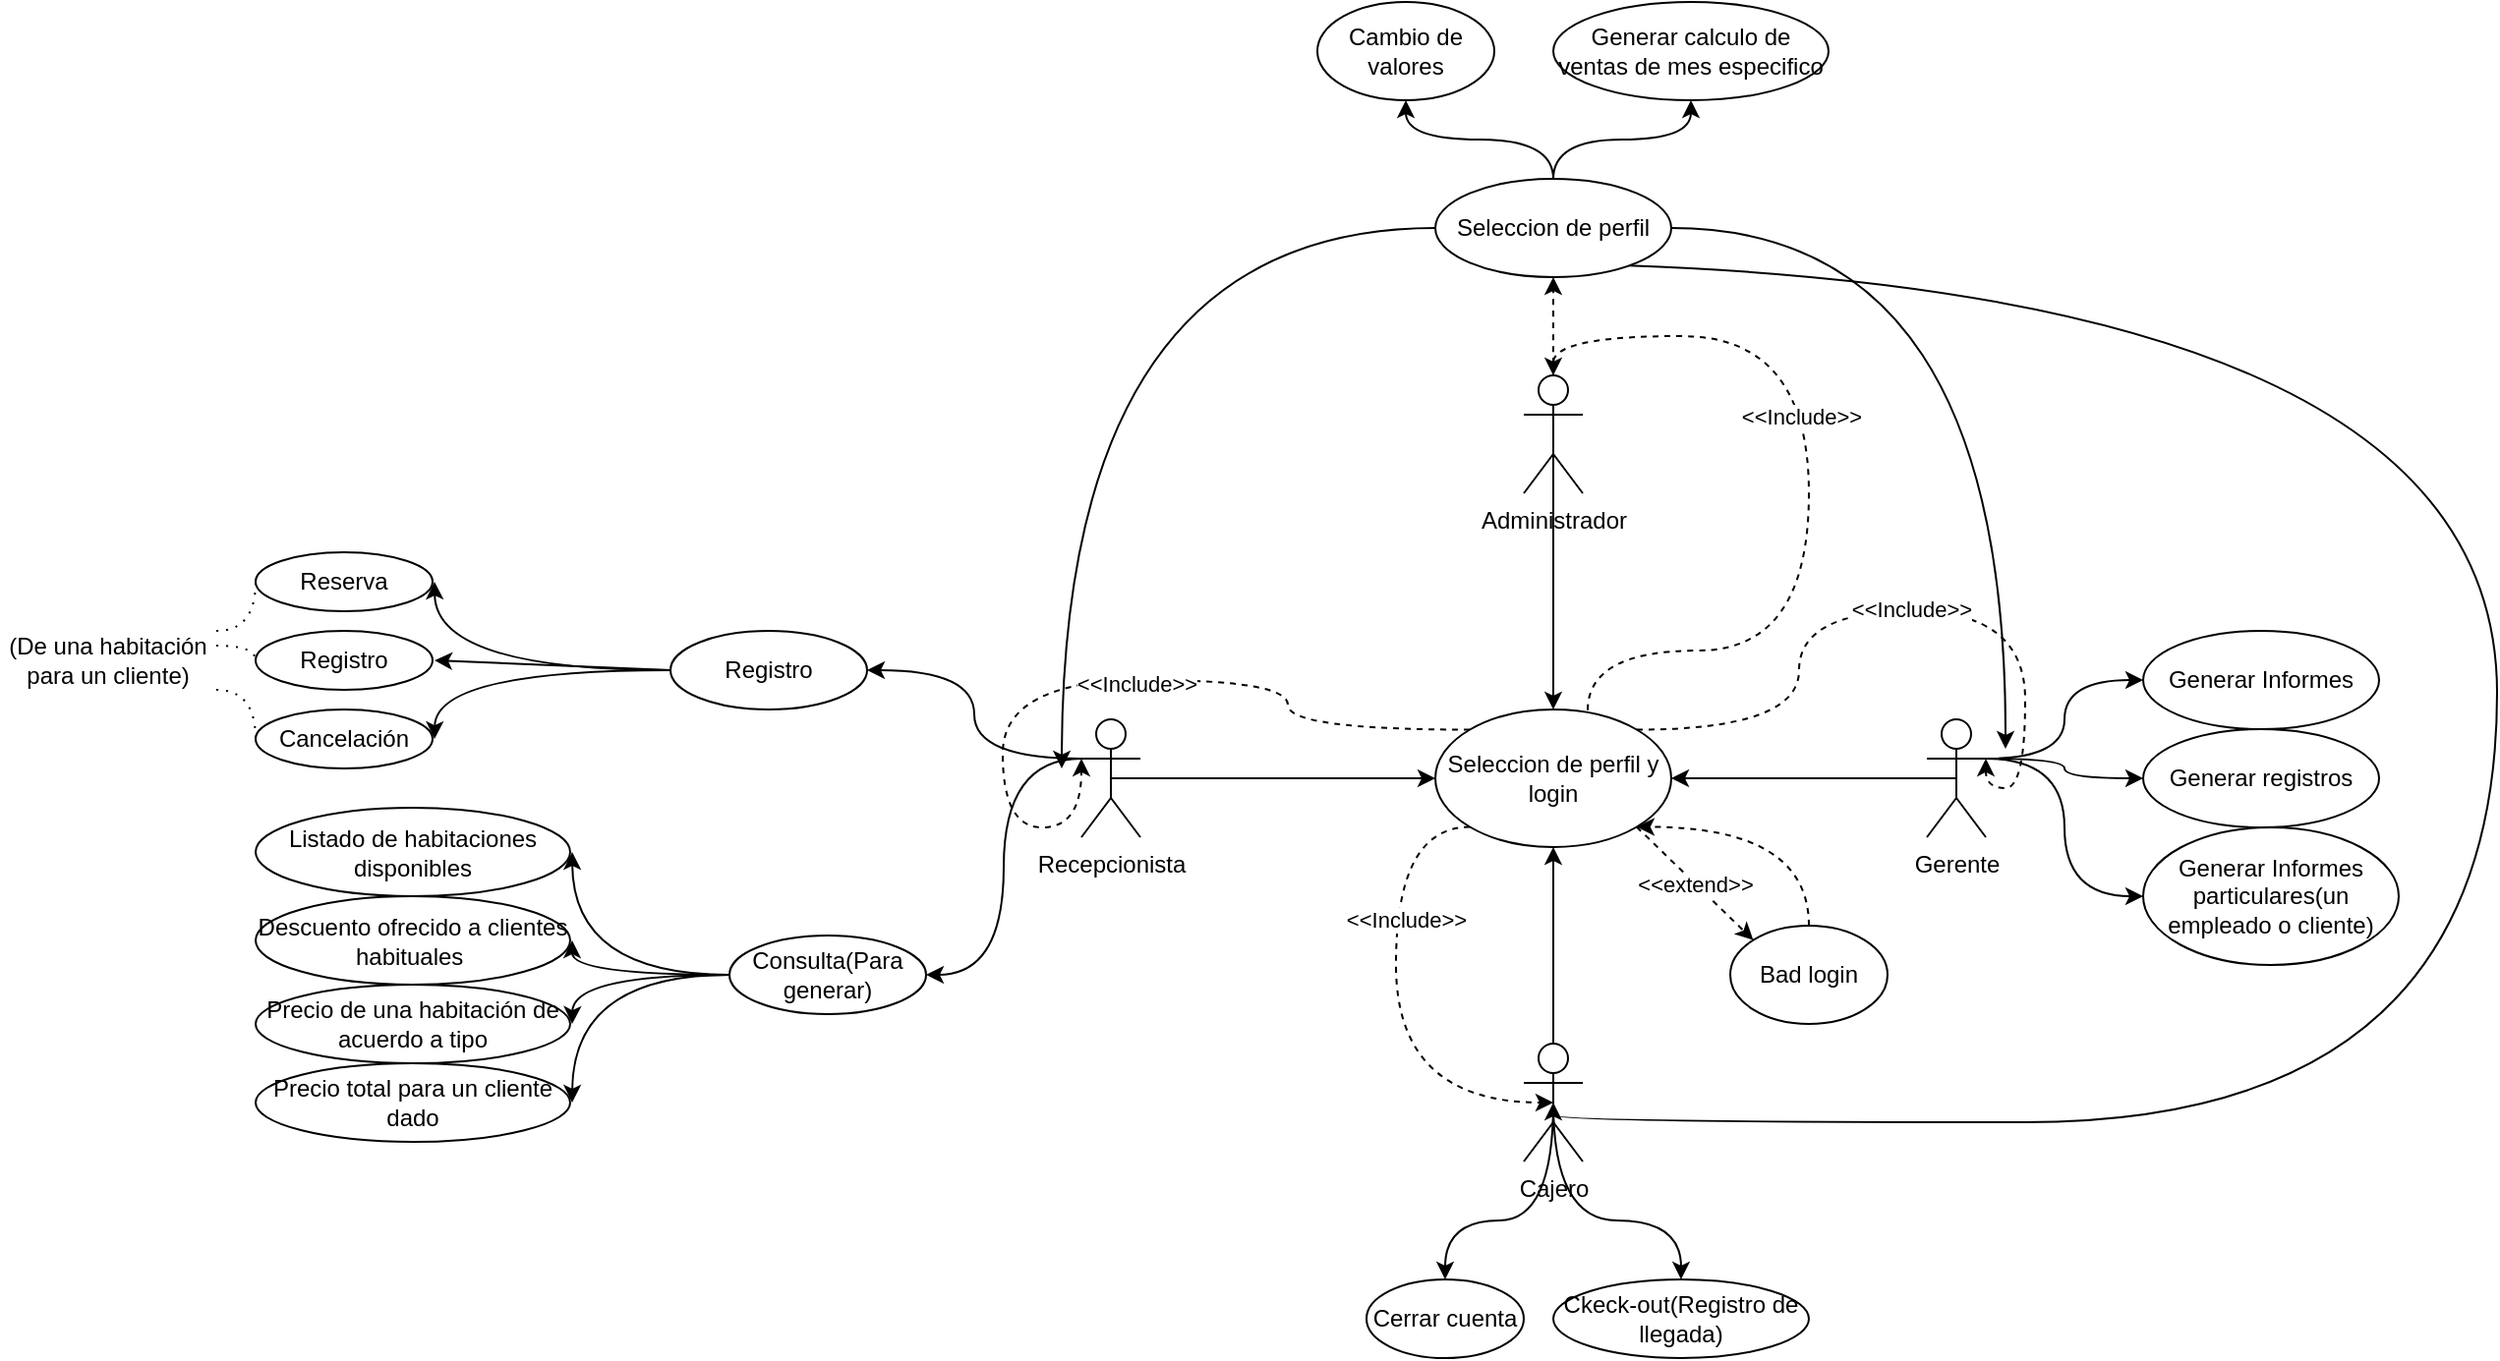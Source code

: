 <mxfile version="17.4.6" type="device"><diagram id="VqZJlKPO-bQIHfbDPJmO" name="Page-1"><mxGraphModel dx="1712" dy="1938" grid="1" gridSize="10" guides="1" tooltips="1" connect="1" arrows="1" fold="1" page="1" pageScale="1" pageWidth="1169" pageHeight="1654" math="0" shadow="0"><root><mxCell id="0"/><mxCell id="1" parent="0"/><mxCell id="wMid1e7h--nUriJLEsc2-18" style="edgeStyle=orthogonalEdgeStyle;rounded=0;orthogonalLoop=1;jettySize=auto;html=1;exitX=0.5;exitY=0.5;exitDx=0;exitDy=0;exitPerimeter=0;entryX=0;entryY=0.5;entryDx=0;entryDy=0;" edge="1" parent="1" source="wMid1e7h--nUriJLEsc2-1" target="wMid1e7h--nUriJLEsc2-8"><mxGeometry relative="1" as="geometry"/></mxCell><mxCell id="wMid1e7h--nUriJLEsc2-27" style="edgeStyle=orthogonalEdgeStyle;curved=1;rounded=0;orthogonalLoop=1;jettySize=auto;html=1;exitX=0;exitY=0.333;exitDx=0;exitDy=0;exitPerimeter=0;entryX=1;entryY=0.5;entryDx=0;entryDy=0;" edge="1" parent="1" source="wMid1e7h--nUriJLEsc2-1" target="wMid1e7h--nUriJLEsc2-26"><mxGeometry relative="1" as="geometry"/></mxCell><mxCell id="wMid1e7h--nUriJLEsc2-28" style="edgeStyle=orthogonalEdgeStyle;curved=1;rounded=0;orthogonalLoop=1;jettySize=auto;html=1;exitX=0;exitY=0.333;exitDx=0;exitDy=0;exitPerimeter=0;entryX=1;entryY=0.5;entryDx=0;entryDy=0;" edge="1" parent="1" source="wMid1e7h--nUriJLEsc2-1" target="wMid1e7h--nUriJLEsc2-25"><mxGeometry relative="1" as="geometry"/></mxCell><mxCell id="wMid1e7h--nUriJLEsc2-1" value="Recepcionista" style="shape=umlActor;verticalLabelPosition=bottom;verticalAlign=top;html=1;outlineConnect=0;" vertex="1" parent="1"><mxGeometry x="420" y="295" width="30" height="60" as="geometry"/></mxCell><mxCell id="wMid1e7h--nUriJLEsc2-13" style="edgeStyle=orthogonalEdgeStyle;rounded=0;orthogonalLoop=1;jettySize=auto;html=1;exitX=0.5;exitY=0;exitDx=0;exitDy=0;exitPerimeter=0;entryX=0.5;entryY=1;entryDx=0;entryDy=0;" edge="1" parent="1" source="wMid1e7h--nUriJLEsc2-3" target="wMid1e7h--nUriJLEsc2-8"><mxGeometry relative="1" as="geometry"/></mxCell><mxCell id="wMid1e7h--nUriJLEsc2-57" style="edgeStyle=orthogonalEdgeStyle;curved=1;rounded=0;orthogonalLoop=1;jettySize=auto;html=1;exitX=0.5;exitY=0.5;exitDx=0;exitDy=0;exitPerimeter=0;entryX=0.5;entryY=0;entryDx=0;entryDy=0;endArrow=classic;endFill=1;" edge="1" parent="1" source="wMid1e7h--nUriJLEsc2-3" target="wMid1e7h--nUriJLEsc2-49"><mxGeometry relative="1" as="geometry"/></mxCell><mxCell id="wMid1e7h--nUriJLEsc2-58" style="edgeStyle=orthogonalEdgeStyle;curved=1;rounded=0;orthogonalLoop=1;jettySize=auto;html=1;exitX=0.5;exitY=0.5;exitDx=0;exitDy=0;exitPerimeter=0;entryX=0.5;entryY=0;entryDx=0;entryDy=0;endArrow=classic;endFill=1;" edge="1" parent="1" source="wMid1e7h--nUriJLEsc2-3" target="wMid1e7h--nUriJLEsc2-50"><mxGeometry relative="1" as="geometry"/></mxCell><mxCell id="wMid1e7h--nUriJLEsc2-3" value="Cajero" style="shape=umlActor;verticalLabelPosition=bottom;verticalAlign=top;html=1;outlineConnect=0;" vertex="1" parent="1"><mxGeometry x="645" y="460" width="30" height="60" as="geometry"/></mxCell><mxCell id="wMid1e7h--nUriJLEsc2-16" style="edgeStyle=orthogonalEdgeStyle;rounded=0;orthogonalLoop=1;jettySize=auto;html=1;exitX=0.5;exitY=0.5;exitDx=0;exitDy=0;exitPerimeter=0;entryX=1;entryY=0.5;entryDx=0;entryDy=0;" edge="1" parent="1" source="wMid1e7h--nUriJLEsc2-4" target="wMid1e7h--nUriJLEsc2-8"><mxGeometry relative="1" as="geometry"/></mxCell><mxCell id="wMid1e7h--nUriJLEsc2-54" style="edgeStyle=orthogonalEdgeStyle;curved=1;rounded=0;orthogonalLoop=1;jettySize=auto;html=1;exitX=1;exitY=0.333;exitDx=0;exitDy=0;exitPerimeter=0;entryX=0;entryY=0.5;entryDx=0;entryDy=0;endArrow=classic;endFill=1;" edge="1" parent="1" source="wMid1e7h--nUriJLEsc2-4" target="wMid1e7h--nUriJLEsc2-51"><mxGeometry relative="1" as="geometry"/></mxCell><mxCell id="wMid1e7h--nUriJLEsc2-55" style="edgeStyle=orthogonalEdgeStyle;curved=1;rounded=0;orthogonalLoop=1;jettySize=auto;html=1;exitX=1;exitY=0.333;exitDx=0;exitDy=0;exitPerimeter=0;entryX=0;entryY=0.5;entryDx=0;entryDy=0;endArrow=classic;endFill=1;" edge="1" parent="1" source="wMid1e7h--nUriJLEsc2-4" target="wMid1e7h--nUriJLEsc2-52"><mxGeometry relative="1" as="geometry"/></mxCell><mxCell id="wMid1e7h--nUriJLEsc2-56" style="edgeStyle=orthogonalEdgeStyle;curved=1;rounded=0;orthogonalLoop=1;jettySize=auto;html=1;exitX=1;exitY=0.333;exitDx=0;exitDy=0;exitPerimeter=0;entryX=0;entryY=0.5;entryDx=0;entryDy=0;endArrow=classic;endFill=1;" edge="1" parent="1" source="wMid1e7h--nUriJLEsc2-4" target="wMid1e7h--nUriJLEsc2-53"><mxGeometry relative="1" as="geometry"/></mxCell><mxCell id="wMid1e7h--nUriJLEsc2-4" value="Gerente" style="shape=umlActor;verticalLabelPosition=bottom;verticalAlign=top;html=1;outlineConnect=0;" vertex="1" parent="1"><mxGeometry x="850" y="295" width="30" height="60" as="geometry"/></mxCell><mxCell id="wMid1e7h--nUriJLEsc2-14" style="edgeStyle=orthogonalEdgeStyle;rounded=0;orthogonalLoop=1;jettySize=auto;html=1;exitX=0.5;exitY=0.5;exitDx=0;exitDy=0;exitPerimeter=0;entryX=0.5;entryY=0;entryDx=0;entryDy=0;" edge="1" parent="1" source="wMid1e7h--nUriJLEsc2-5" target="wMid1e7h--nUriJLEsc2-8"><mxGeometry relative="1" as="geometry"/></mxCell><mxCell id="wMid1e7h--nUriJLEsc2-66" style="edgeStyle=orthogonalEdgeStyle;curved=1;rounded=0;orthogonalLoop=1;jettySize=auto;html=1;exitX=0.5;exitY=0;exitDx=0;exitDy=0;exitPerimeter=0;entryX=0.5;entryY=1;entryDx=0;entryDy=0;dashed=1;endArrow=classic;endFill=1;" edge="1" parent="1" source="wMid1e7h--nUriJLEsc2-5" target="wMid1e7h--nUriJLEsc2-65"><mxGeometry relative="1" as="geometry"/></mxCell><mxCell id="wMid1e7h--nUriJLEsc2-5" value="Administrador" style="shape=umlActor;verticalLabelPosition=bottom;verticalAlign=top;html=1;outlineConnect=0;" vertex="1" parent="1"><mxGeometry x="645" y="120" width="30" height="60" as="geometry"/></mxCell><mxCell id="wMid1e7h--nUriJLEsc2-21" value="&amp;lt;&amp;lt;extend&amp;gt;&amp;gt;" style="rounded=0;orthogonalLoop=1;jettySize=auto;html=1;exitX=1;exitY=1;exitDx=0;exitDy=0;entryX=0;entryY=0;entryDx=0;entryDy=0;dashed=1;" edge="1" parent="1" source="wMid1e7h--nUriJLEsc2-8" target="wMid1e7h--nUriJLEsc2-20"><mxGeometry relative="1" as="geometry"/></mxCell><mxCell id="wMid1e7h--nUriJLEsc2-59" style="edgeStyle=orthogonalEdgeStyle;curved=1;rounded=0;orthogonalLoop=1;jettySize=auto;html=1;exitX=0;exitY=0;exitDx=0;exitDy=0;entryX=0;entryY=0.333;entryDx=0;entryDy=0;entryPerimeter=0;endArrow=classic;endFill=1;dashed=1;" edge="1" parent="1" source="wMid1e7h--nUriJLEsc2-8" target="wMid1e7h--nUriJLEsc2-1"><mxGeometry relative="1" as="geometry"><Array as="points"><mxPoint x="525" y="300"/><mxPoint x="525" y="275"/><mxPoint x="380" y="275"/><mxPoint x="380" y="350"/><mxPoint x="420" y="350"/></Array></mxGeometry></mxCell><mxCell id="wMid1e7h--nUriJLEsc2-63" value="&amp;lt;&amp;lt;Include&amp;gt;&amp;gt;" style="edgeLabel;html=1;align=center;verticalAlign=middle;resizable=0;points=[];" vertex="1" connectable="0" parent="wMid1e7h--nUriJLEsc2-59"><mxGeometry x="-0.054" y="2" relative="1" as="geometry"><mxPoint as="offset"/></mxGeometry></mxCell><mxCell id="wMid1e7h--nUriJLEsc2-60" style="edgeStyle=orthogonalEdgeStyle;curved=1;rounded=0;orthogonalLoop=1;jettySize=auto;html=1;exitX=1;exitY=0;exitDx=0;exitDy=0;entryX=1;entryY=0.333;entryDx=0;entryDy=0;entryPerimeter=0;endArrow=classic;endFill=1;dashed=1;" edge="1" parent="1" source="wMid1e7h--nUriJLEsc2-8" target="wMid1e7h--nUriJLEsc2-4"><mxGeometry relative="1" as="geometry"><Array as="points"><mxPoint x="785" y="300"/><mxPoint x="785" y="240"/><mxPoint x="900" y="240"/><mxPoint x="900" y="330"/><mxPoint x="880" y="330"/></Array></mxGeometry></mxCell><mxCell id="wMid1e7h--nUriJLEsc2-64" value="&amp;lt;&amp;lt;Include&amp;gt;&amp;gt;" style="edgeLabel;html=1;align=center;verticalAlign=middle;resizable=0;points=[];" vertex="1" connectable="0" parent="wMid1e7h--nUriJLEsc2-60"><mxGeometry x="0.037" y="1" relative="1" as="geometry"><mxPoint x="1" as="offset"/></mxGeometry></mxCell><mxCell id="wMid1e7h--nUriJLEsc2-61" style="edgeStyle=orthogonalEdgeStyle;curved=1;rounded=0;orthogonalLoop=1;jettySize=auto;html=1;exitX=0;exitY=1;exitDx=0;exitDy=0;endArrow=classic;endFill=1;entryX=0.5;entryY=0.5;entryDx=0;entryDy=0;entryPerimeter=0;dashed=1;" edge="1" parent="1" source="wMid1e7h--nUriJLEsc2-8" target="wMid1e7h--nUriJLEsc2-3"><mxGeometry relative="1" as="geometry"><mxPoint x="560" y="510" as="targetPoint"/><Array as="points"><mxPoint x="580" y="349"/><mxPoint x="580" y="490"/></Array></mxGeometry></mxCell><mxCell id="wMid1e7h--nUriJLEsc2-62" value="&amp;lt;&amp;lt;Include&amp;gt;&amp;gt;" style="edgeLabel;html=1;align=center;verticalAlign=middle;resizable=0;points=[];" vertex="1" connectable="0" parent="wMid1e7h--nUriJLEsc2-61"><mxGeometry x="-0.346" y="5" relative="1" as="geometry"><mxPoint as="offset"/></mxGeometry></mxCell><mxCell id="wMid1e7h--nUriJLEsc2-67" style="edgeStyle=orthogonalEdgeStyle;curved=1;rounded=0;orthogonalLoop=1;jettySize=auto;html=1;entryX=0.5;entryY=0;entryDx=0;entryDy=0;entryPerimeter=0;dashed=1;endArrow=classic;endFill=1;exitX=0.646;exitY=0.006;exitDx=0;exitDy=0;exitPerimeter=0;" edge="1" parent="1" source="wMid1e7h--nUriJLEsc2-8" target="wMid1e7h--nUriJLEsc2-5"><mxGeometry relative="1" as="geometry"><mxPoint x="670" y="260" as="sourcePoint"/><Array as="points"><mxPoint x="678" y="260"/><mxPoint x="790" y="260"/><mxPoint x="790" y="100"/><mxPoint x="660" y="100"/></Array></mxGeometry></mxCell><mxCell id="wMid1e7h--nUriJLEsc2-68" value="&amp;lt;&amp;lt;Include&amp;gt;&amp;gt;" style="edgeLabel;html=1;align=center;verticalAlign=middle;resizable=0;points=[];" vertex="1" connectable="0" parent="wMid1e7h--nUriJLEsc2-67"><mxGeometry x="0.156" y="4" relative="1" as="geometry"><mxPoint as="offset"/></mxGeometry></mxCell><mxCell id="wMid1e7h--nUriJLEsc2-8" value="Seleccion de perfil y login" style="ellipse;whiteSpace=wrap;html=1;" vertex="1" parent="1"><mxGeometry x="600" y="290" width="120" height="70" as="geometry"/></mxCell><mxCell id="wMid1e7h--nUriJLEsc2-22" style="edgeStyle=orthogonalEdgeStyle;rounded=0;orthogonalLoop=1;jettySize=auto;html=1;exitX=0.5;exitY=0;exitDx=0;exitDy=0;entryX=1;entryY=1;entryDx=0;entryDy=0;curved=1;dashed=1;" edge="1" parent="1" source="wMid1e7h--nUriJLEsc2-20" target="wMid1e7h--nUriJLEsc2-8"><mxGeometry relative="1" as="geometry"><Array as="points"><mxPoint x="790" y="350"/></Array></mxGeometry></mxCell><mxCell id="wMid1e7h--nUriJLEsc2-20" value="Bad login" style="ellipse;whiteSpace=wrap;html=1;" vertex="1" parent="1"><mxGeometry x="750" y="400" width="80" height="50" as="geometry"/></mxCell><mxCell id="wMid1e7h--nUriJLEsc2-36" style="edgeStyle=orthogonalEdgeStyle;curved=1;rounded=0;orthogonalLoop=1;jettySize=auto;html=1;exitX=0;exitY=0.5;exitDx=0;exitDy=0;entryX=1;entryY=0.5;entryDx=0;entryDy=0;endArrow=classic;endFill=1;" edge="1" parent="1" source="wMid1e7h--nUriJLEsc2-25"><mxGeometry relative="1" as="geometry"><mxPoint x="91" y="225" as="targetPoint"/></mxGeometry></mxCell><mxCell id="wMid1e7h--nUriJLEsc2-37" value="" style="rounded=0;orthogonalLoop=1;jettySize=auto;html=1;exitX=0;exitY=0.5;exitDx=0;exitDy=0;entryX=1;entryY=0.5;entryDx=0;entryDy=0;endArrow=classic;endFill=1;" edge="1" parent="1" source="wMid1e7h--nUriJLEsc2-25"><mxGeometry relative="1" as="geometry"><mxPoint x="91" y="265" as="targetPoint"/></mxGeometry></mxCell><mxCell id="wMid1e7h--nUriJLEsc2-38" style="edgeStyle=orthogonalEdgeStyle;curved=1;rounded=0;orthogonalLoop=1;jettySize=auto;html=1;exitX=0;exitY=0.5;exitDx=0;exitDy=0;entryX=1;entryY=0.5;entryDx=0;entryDy=0;endArrow=classic;endFill=1;" edge="1" parent="1" source="wMid1e7h--nUriJLEsc2-25"><mxGeometry relative="1" as="geometry"><mxPoint x="91" y="305" as="targetPoint"/></mxGeometry></mxCell><mxCell id="wMid1e7h--nUriJLEsc2-25" value="Registro" style="ellipse;whiteSpace=wrap;html=1;" vertex="1" parent="1"><mxGeometry x="211" y="250" width="100" height="40" as="geometry"/></mxCell><mxCell id="wMid1e7h--nUriJLEsc2-44" style="edgeStyle=orthogonalEdgeStyle;curved=1;rounded=0;orthogonalLoop=1;jettySize=auto;html=1;exitX=0;exitY=0.5;exitDx=0;exitDy=0;entryX=1;entryY=0.5;entryDx=0;entryDy=0;endArrow=classic;endFill=1;" edge="1" parent="1" source="wMid1e7h--nUriJLEsc2-26"><mxGeometry relative="1" as="geometry"><mxPoint x="161.0" y="362.5" as="targetPoint"/></mxGeometry></mxCell><mxCell id="wMid1e7h--nUriJLEsc2-45" style="edgeStyle=orthogonalEdgeStyle;curved=1;rounded=0;orthogonalLoop=1;jettySize=auto;html=1;exitX=0;exitY=0.5;exitDx=0;exitDy=0;entryX=1;entryY=0.5;entryDx=0;entryDy=0;endArrow=classic;endFill=1;" edge="1" parent="1" source="wMid1e7h--nUriJLEsc2-26"><mxGeometry relative="1" as="geometry"><mxPoint x="161.0" y="407.5" as="targetPoint"/><Array as="points"><mxPoint x="161" y="425"/></Array></mxGeometry></mxCell><mxCell id="wMid1e7h--nUriJLEsc2-46" style="edgeStyle=orthogonalEdgeStyle;curved=1;rounded=0;orthogonalLoop=1;jettySize=auto;html=1;exitX=0;exitY=0.5;exitDx=0;exitDy=0;entryX=1;entryY=0.5;entryDx=0;entryDy=0;endArrow=classic;endFill=1;" edge="1" parent="1" source="wMid1e7h--nUriJLEsc2-26"><mxGeometry relative="1" as="geometry"><mxPoint x="161.0" y="450" as="targetPoint"/></mxGeometry></mxCell><mxCell id="wMid1e7h--nUriJLEsc2-47" value="" style="edgeStyle=orthogonalEdgeStyle;curved=1;rounded=0;orthogonalLoop=1;jettySize=auto;html=1;exitX=0;exitY=0.5;exitDx=0;exitDy=0;entryX=1;entryY=0.5;entryDx=0;entryDy=0;endArrow=classic;endFill=1;" edge="1" parent="1" source="wMid1e7h--nUriJLEsc2-26"><mxGeometry relative="1" as="geometry"><mxPoint x="161.0" y="490" as="targetPoint"/></mxGeometry></mxCell><mxCell id="wMid1e7h--nUriJLEsc2-26" value="Consulta(Para generar)" style="ellipse;whiteSpace=wrap;html=1;" vertex="1" parent="1"><mxGeometry x="241" y="405" width="100" height="40" as="geometry"/></mxCell><mxCell id="wMid1e7h--nUriJLEsc2-29" value="Registro" style="ellipse;whiteSpace=wrap;html=1;" vertex="1" parent="1"><mxGeometry y="250" width="90" height="30" as="geometry"/></mxCell><mxCell id="wMid1e7h--nUriJLEsc2-30" value="Cancelación" style="ellipse;whiteSpace=wrap;html=1;" vertex="1" parent="1"><mxGeometry y="290" width="90" height="30" as="geometry"/></mxCell><mxCell id="wMid1e7h--nUriJLEsc2-31" value="Reserva" style="ellipse;whiteSpace=wrap;html=1;" vertex="1" parent="1"><mxGeometry y="210" width="90" height="30" as="geometry"/></mxCell><mxCell id="wMid1e7h--nUriJLEsc2-33" style="edgeStyle=orthogonalEdgeStyle;curved=1;rounded=0;orthogonalLoop=1;jettySize=auto;html=1;exitX=1;exitY=0;exitDx=0;exitDy=0;entryX=0;entryY=0.5;entryDx=0;entryDy=0;endArrow=none;endFill=0;dashed=1;dashPattern=1 4;" edge="1" parent="1" source="wMid1e7h--nUriJLEsc2-32" target="wMid1e7h--nUriJLEsc2-31"><mxGeometry relative="1" as="geometry"/></mxCell><mxCell id="wMid1e7h--nUriJLEsc2-34" style="edgeStyle=orthogonalEdgeStyle;curved=1;rounded=0;orthogonalLoop=1;jettySize=auto;html=1;exitX=1;exitY=0.25;exitDx=0;exitDy=0;entryX=0;entryY=0.5;entryDx=0;entryDy=0;endArrow=none;endFill=0;dashed=1;dashPattern=1 4;" edge="1" parent="1" source="wMid1e7h--nUriJLEsc2-32" target="wMid1e7h--nUriJLEsc2-29"><mxGeometry relative="1" as="geometry"/></mxCell><mxCell id="wMid1e7h--nUriJLEsc2-35" style="edgeStyle=orthogonalEdgeStyle;curved=1;rounded=0;orthogonalLoop=1;jettySize=auto;html=1;exitX=1;exitY=1;exitDx=0;exitDy=0;entryX=0;entryY=0.5;entryDx=0;entryDy=0;endArrow=none;endFill=0;dashed=1;dashPattern=1 4;" edge="1" parent="1" source="wMid1e7h--nUriJLEsc2-32" target="wMid1e7h--nUriJLEsc2-30"><mxGeometry relative="1" as="geometry"/></mxCell><mxCell id="wMid1e7h--nUriJLEsc2-32" value="(De una habitación para un cliente)" style="text;html=1;strokeColor=none;fillColor=none;align=center;verticalAlign=middle;whiteSpace=wrap;rounded=0;" vertex="1" parent="1"><mxGeometry x="-130" y="250" width="110" height="30" as="geometry"/></mxCell><mxCell id="wMid1e7h--nUriJLEsc2-40" value="Listado de habitaciones disponibles" style="ellipse;whiteSpace=wrap;html=1;" vertex="1" parent="1"><mxGeometry y="340" width="160" height="45" as="geometry"/></mxCell><mxCell id="wMid1e7h--nUriJLEsc2-41" value="Descuento ofrecido a clientes habituales&amp;nbsp;" style="ellipse;whiteSpace=wrap;html=1;" vertex="1" parent="1"><mxGeometry y="385" width="160" height="45" as="geometry"/></mxCell><mxCell id="wMid1e7h--nUriJLEsc2-42" value="Precio de una habitación de acuerdo a tipo" style="ellipse;whiteSpace=wrap;html=1;" vertex="1" parent="1"><mxGeometry y="430" width="160" height="40" as="geometry"/></mxCell><mxCell id="wMid1e7h--nUriJLEsc2-43" value="Precio total para un cliente dado" style="ellipse;whiteSpace=wrap;html=1;" vertex="1" parent="1"><mxGeometry y="470" width="160" height="40" as="geometry"/></mxCell><mxCell id="wMid1e7h--nUriJLEsc2-49" value="Cerrar cuenta" style="ellipse;whiteSpace=wrap;html=1;" vertex="1" parent="1"><mxGeometry x="565" y="580" width="80" height="40" as="geometry"/></mxCell><mxCell id="wMid1e7h--nUriJLEsc2-50" value="Ckeck-out(Registro de llegada)" style="ellipse;whiteSpace=wrap;html=1;" vertex="1" parent="1"><mxGeometry x="660" y="580" width="130" height="40" as="geometry"/></mxCell><mxCell id="wMid1e7h--nUriJLEsc2-51" value="Generar Informes" style="ellipse;whiteSpace=wrap;html=1;" vertex="1" parent="1"><mxGeometry x="960" y="250" width="120" height="50" as="geometry"/></mxCell><mxCell id="wMid1e7h--nUriJLEsc2-52" value="Generar registros" style="ellipse;whiteSpace=wrap;html=1;" vertex="1" parent="1"><mxGeometry x="960" y="300" width="120" height="50" as="geometry"/></mxCell><mxCell id="wMid1e7h--nUriJLEsc2-53" value="Generar Informes particulares(un empleado o cliente)" style="ellipse;whiteSpace=wrap;html=1;" vertex="1" parent="1"><mxGeometry x="960" y="350" width="130" height="70" as="geometry"/></mxCell><mxCell id="wMid1e7h--nUriJLEsc2-69" style="edgeStyle=orthogonalEdgeStyle;curved=1;rounded=0;orthogonalLoop=1;jettySize=auto;html=1;exitX=0;exitY=0.5;exitDx=0;exitDy=0;endArrow=classic;endFill=1;" edge="1" parent="1" source="wMid1e7h--nUriJLEsc2-65"><mxGeometry relative="1" as="geometry"><mxPoint x="410" y="320" as="targetPoint"/></mxGeometry></mxCell><mxCell id="wMid1e7h--nUriJLEsc2-70" style="edgeStyle=orthogonalEdgeStyle;curved=1;rounded=0;orthogonalLoop=1;jettySize=auto;html=1;exitX=1;exitY=0.5;exitDx=0;exitDy=0;endArrow=classic;endFill=1;" edge="1" parent="1" source="wMid1e7h--nUriJLEsc2-65"><mxGeometry relative="1" as="geometry"><mxPoint x="890" y="310" as="targetPoint"/></mxGeometry></mxCell><mxCell id="wMid1e7h--nUriJLEsc2-71" style="edgeStyle=orthogonalEdgeStyle;curved=1;rounded=0;orthogonalLoop=1;jettySize=auto;html=1;exitX=0;exitY=1;exitDx=0;exitDy=0;entryX=0.5;entryY=0.5;entryDx=0;entryDy=0;entryPerimeter=0;endArrow=classic;endFill=1;" edge="1" parent="1" source="wMid1e7h--nUriJLEsc2-65" target="wMid1e7h--nUriJLEsc2-3"><mxGeometry relative="1" as="geometry"><Array as="points"><mxPoint x="1140" y="63"/><mxPoint x="1140" y="500"/><mxPoint x="660" y="500"/></Array></mxGeometry></mxCell><mxCell id="wMid1e7h--nUriJLEsc2-73" style="edgeStyle=orthogonalEdgeStyle;curved=1;rounded=0;orthogonalLoop=1;jettySize=auto;html=1;exitX=0.5;exitY=0;exitDx=0;exitDy=0;entryX=0.5;entryY=1;entryDx=0;entryDy=0;endArrow=classic;endFill=1;" edge="1" parent="1" source="wMid1e7h--nUriJLEsc2-65" target="wMid1e7h--nUriJLEsc2-72"><mxGeometry relative="1" as="geometry"/></mxCell><mxCell id="wMid1e7h--nUriJLEsc2-75" style="edgeStyle=orthogonalEdgeStyle;curved=1;rounded=0;orthogonalLoop=1;jettySize=auto;html=1;exitX=0.5;exitY=0;exitDx=0;exitDy=0;entryX=0.5;entryY=1;entryDx=0;entryDy=0;endArrow=classic;endFill=1;" edge="1" parent="1" source="wMid1e7h--nUriJLEsc2-65" target="wMid1e7h--nUriJLEsc2-74"><mxGeometry relative="1" as="geometry"/></mxCell><mxCell id="wMid1e7h--nUriJLEsc2-65" value="Seleccion de perfil" style="ellipse;whiteSpace=wrap;html=1;" vertex="1" parent="1"><mxGeometry x="600" y="20" width="120" height="50" as="geometry"/></mxCell><mxCell id="wMid1e7h--nUriJLEsc2-72" value="Cambio de valores" style="ellipse;whiteSpace=wrap;html=1;" vertex="1" parent="1"><mxGeometry x="540" y="-70" width="90" height="50" as="geometry"/></mxCell><mxCell id="wMid1e7h--nUriJLEsc2-74" value="Generar calculo de ventas de mes especifico" style="ellipse;whiteSpace=wrap;html=1;" vertex="1" parent="1"><mxGeometry x="660" y="-70" width="140" height="50" as="geometry"/></mxCell></root></mxGraphModel></diagram></mxfile>